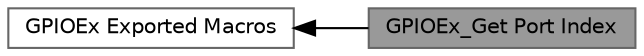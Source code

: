 digraph "GPIOEx_Get Port Index"
{
 // LATEX_PDF_SIZE
  bgcolor="transparent";
  edge [fontname=Helvetica,fontsize=10,labelfontname=Helvetica,labelfontsize=10];
  node [fontname=Helvetica,fontsize=10,shape=box,height=0.2,width=0.4];
  rankdir=LR;
  Node2 [id="Node000002",label="GPIOEx Exported Macros",height=0.2,width=0.4,color="grey40", fillcolor="white", style="filled",URL="$group___g_p_i_o_ex___exported___macros.html",tooltip=" "];
  Node1 [id="Node000001",label="GPIOEx_Get Port Index",height=0.2,width=0.4,color="gray40", fillcolor="grey60", style="filled", fontcolor="black",tooltip=" "];
  Node2->Node1 [shape=plaintext, dir="back", style="solid"];
}
